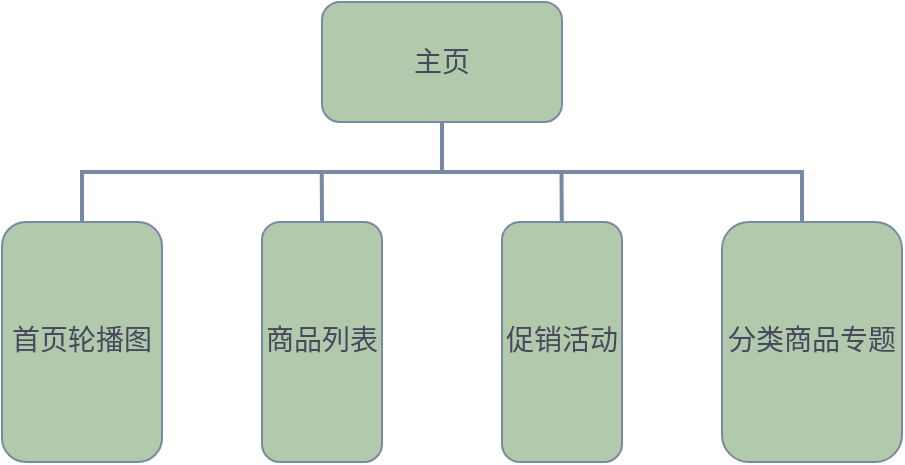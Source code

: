 <mxfile version="17.5.1" type="github">
  <diagram id="mcpEbDl2I-Vi5t5h9Fhs" name="Page-1">
    <mxGraphModel dx="942" dy="582" grid="1" gridSize="10" guides="1" tooltips="1" connect="1" arrows="1" fold="1" page="1" pageScale="1" pageWidth="827" pageHeight="1169" math="0" shadow="0">
      <root>
        <mxCell id="0" />
        <mxCell id="1" parent="0" />
        <mxCell id="2Y8aCSWhhYYzMZa2DL4W-1" value="&lt;font style=&quot;font-size: 14px;&quot;&gt;主页&lt;/font&gt;" style="rounded=1;whiteSpace=wrap;html=1;fillColor=#B2C9AB;strokeColor=#788AA3;fontColor=#46495D;" parent="1" vertex="1">
          <mxGeometry x="300" y="140" width="120" height="60" as="geometry" />
        </mxCell>
        <mxCell id="2Y8aCSWhhYYzMZa2DL4W-2" value="" style="strokeWidth=2;html=1;shape=mxgraph.flowchart.annotation_2;align=left;labelPosition=right;pointerEvents=1;direction=south;fillColor=#B2C9AB;strokeColor=#788AA3;fontColor=#46495D;" parent="1" vertex="1">
          <mxGeometry x="180" y="200" width="360" height="50" as="geometry" />
        </mxCell>
        <mxCell id="2Y8aCSWhhYYzMZa2DL4W-3" value="&lt;font style=&quot;font-size: 14px&quot;&gt;首页轮播图&lt;/font&gt;" style="rounded=1;whiteSpace=wrap;html=1;direction=south;horizontal=1;verticalAlign=middle;align=center;fontFamily=Comic Sans MS;labelBorderColor=none;labelBackgroundColor=none;fillColor=#B2C9AB;strokeColor=#788AA3;fontColor=#46495D;" parent="1" vertex="1">
          <mxGeometry x="140" y="250" width="80" height="120" as="geometry" />
        </mxCell>
        <mxCell id="2Y8aCSWhhYYzMZa2DL4W-4" value="&lt;font style=&quot;font-size: 14px&quot;&gt;商品列表&lt;/font&gt;" style="rounded=1;whiteSpace=wrap;html=1;direction=south;horizontal=1;verticalAlign=middle;align=center;fontFamily=Comic Sans MS;labelBorderColor=none;labelBackgroundColor=none;fillColor=#B2C9AB;strokeColor=#788AA3;fontColor=#46495D;" parent="1" vertex="1">
          <mxGeometry x="270" y="250" width="60" height="120" as="geometry" />
        </mxCell>
        <mxCell id="2Y8aCSWhhYYzMZa2DL4W-5" value="&lt;font style=&quot;font-size: 14px&quot;&gt;促销活动&lt;/font&gt;" style="rounded=1;whiteSpace=wrap;html=1;direction=south;horizontal=1;verticalAlign=middle;align=center;fontFamily=Comic Sans MS;labelBorderColor=none;labelBackgroundColor=none;fillColor=#B2C9AB;strokeColor=#788AA3;fontColor=#46495D;" parent="1" vertex="1">
          <mxGeometry x="390" y="250" width="60" height="120" as="geometry" />
        </mxCell>
        <mxCell id="2Y8aCSWhhYYzMZa2DL4W-6" value="&lt;font style=&quot;font-size: 14px&quot;&gt;分类商品专题&lt;/font&gt;" style="rounded=1;whiteSpace=wrap;html=1;direction=south;horizontal=1;verticalAlign=middle;align=center;fontFamily=Comic Sans MS;labelBorderColor=none;labelBackgroundColor=none;fillColor=#B2C9AB;strokeColor=#788AA3;fontColor=#46495D;" parent="1" vertex="1">
          <mxGeometry x="500" y="250" width="90" height="120" as="geometry" />
        </mxCell>
        <mxCell id="2Y8aCSWhhYYzMZa2DL4W-7" value="" style="endArrow=none;html=1;rounded=1;sketch=0;fontColor=#46495D;strokeColor=#788AA3;fillColor=#B2C9AB;curved=0;entryX=0.495;entryY=0.667;entryDx=0;entryDy=0;entryPerimeter=0;strokeWidth=2;" parent="1" target="2Y8aCSWhhYYzMZa2DL4W-2" edge="1">
          <mxGeometry width="50" height="50" relative="1" as="geometry">
            <mxPoint x="300" y="250" as="sourcePoint" />
            <mxPoint x="300" y="230" as="targetPoint" />
          </mxGeometry>
        </mxCell>
        <mxCell id="2Y8aCSWhhYYzMZa2DL4W-11" value="" style="endArrow=none;html=1;rounded=1;sketch=0;fontColor=#46495D;strokeColor=#788AA3;fillColor=#B2C9AB;curved=0;entryX=0.495;entryY=0.667;entryDx=0;entryDy=0;entryPerimeter=0;fontSize=16;strokeWidth=2;" parent="1" edge="1">
          <mxGeometry width="50" height="50" relative="1" as="geometry">
            <mxPoint x="419.88" y="250" as="sourcePoint" />
            <mxPoint x="419.76" y="224.75" as="targetPoint" />
          </mxGeometry>
        </mxCell>
      </root>
    </mxGraphModel>
  </diagram>
</mxfile>
